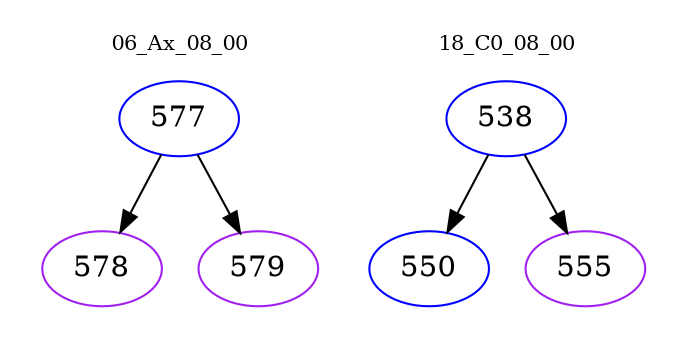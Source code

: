 digraph{
subgraph cluster_0 {
color = white
label = "06_Ax_08_00";
fontsize=10;
T0_577 [label="577", color="blue"]
T0_577 -> T0_578 [color="black"]
T0_578 [label="578", color="purple"]
T0_577 -> T0_579 [color="black"]
T0_579 [label="579", color="purple"]
}
subgraph cluster_1 {
color = white
label = "18_C0_08_00";
fontsize=10;
T1_538 [label="538", color="blue"]
T1_538 -> T1_550 [color="black"]
T1_550 [label="550", color="blue"]
T1_538 -> T1_555 [color="black"]
T1_555 [label="555", color="purple"]
}
}
